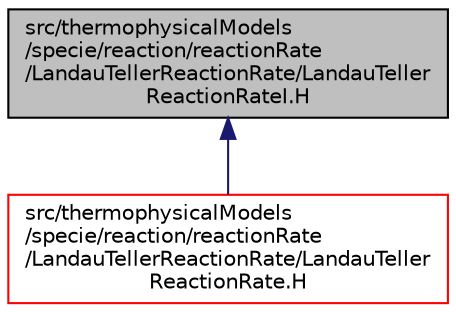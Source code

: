 digraph "src/thermophysicalModels/specie/reaction/reactionRate/LandauTellerReactionRate/LandauTellerReactionRateI.H"
{
  bgcolor="transparent";
  edge [fontname="Helvetica",fontsize="10",labelfontname="Helvetica",labelfontsize="10"];
  node [fontname="Helvetica",fontsize="10",shape=record];
  Node1 [label="src/thermophysicalModels\l/specie/reaction/reactionRate\l/LandauTellerReactionRate/LandauTeller\lReactionRateI.H",height=0.2,width=0.4,color="black", fillcolor="grey75", style="filled", fontcolor="black"];
  Node1 -> Node2 [dir="back",color="midnightblue",fontsize="10",style="solid",fontname="Helvetica"];
  Node2 [label="src/thermophysicalModels\l/specie/reaction/reactionRate\l/LandauTellerReactionRate/LandauTeller\lReactionRate.H",height=0.2,width=0.4,color="red",URL="$a10308.html"];
}

